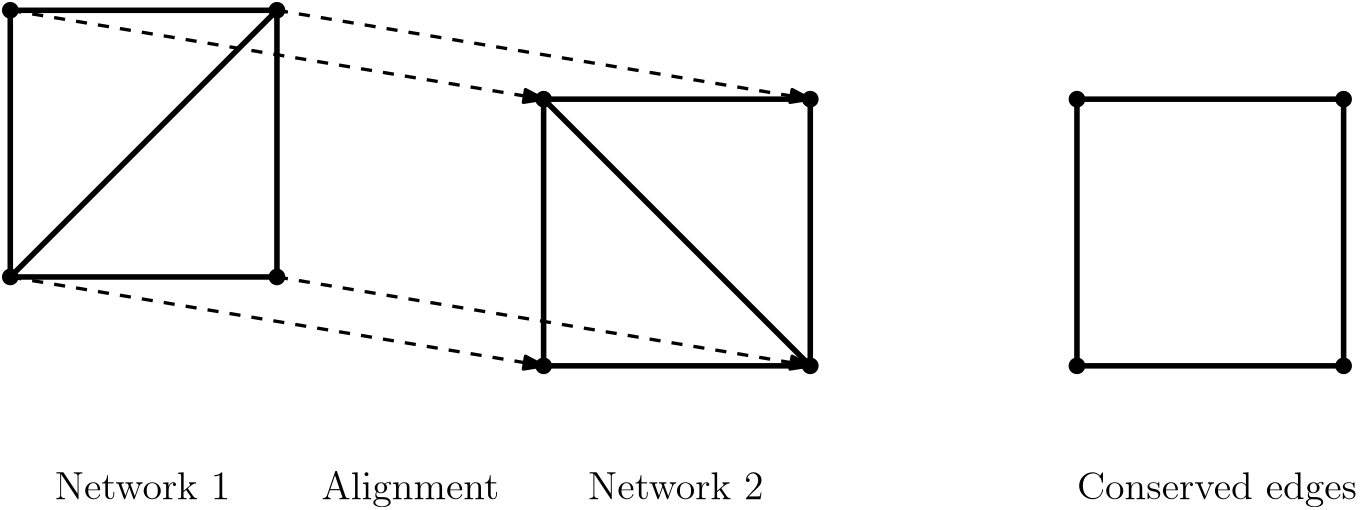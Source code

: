 <?xml version="1.0"?>
<!DOCTYPE ipe SYSTEM "ipe.dtd">
<ipe version="70107" creator="Ipe 7.1.8">
<info created="D:20151101181621" modified="D:20151101181621"/>
<ipestyle name="basic">
<symbol name="arrow/arc(spx)">
<path stroke="sym-stroke" fill="sym-stroke" pen="sym-pen">
0 0 m
-1 0.333 l
-1 -0.333 l
h
</path>
</symbol>
<symbol name="arrow/farc(spx)">
<path stroke="sym-stroke" fill="white" pen="sym-pen">
0 0 m
-1 0.333 l
-1 -0.333 l
h
</path>
</symbol>
<symbol name="arrow/ptarc(spx)">
<path stroke="sym-stroke" fill="sym-stroke" pen="sym-pen">
0 0 m
-1 0.333 l
-0.8 0 l
-1 -0.333 l
h
</path>
</symbol>
<symbol name="arrow/fptarc(spx)">
<path stroke="sym-stroke" fill="white" pen="sym-pen">
0 0 m
-1 0.333 l
-0.8 0 l
-1 -0.333 l
h
</path>
</symbol>
<symbol name="mark/circle(sx)" transformations="translations">
<path fill="sym-stroke">
0.6 0 0 0.6 0 0 e
0.4 0 0 0.4 0 0 e
</path>
</symbol>
<symbol name="mark/disk(sx)" transformations="translations">
<path fill="sym-stroke">
0.6 0 0 0.6 0 0 e
</path>
</symbol>
<symbol name="mark/fdisk(sfx)" transformations="translations">
<group>
<path fill="sym-fill">
0.5 0 0 0.5 0 0 e
</path>
<path fill="sym-stroke" fillrule="eofill">
0.6 0 0 0.6 0 0 e
0.4 0 0 0.4 0 0 e
</path>
</group>
</symbol>
<symbol name="mark/box(sx)" transformations="translations">
<path fill="sym-stroke" fillrule="eofill">
-0.6 -0.6 m
0.6 -0.6 l
0.6 0.6 l
-0.6 0.6 l
h
-0.4 -0.4 m
0.4 -0.4 l
0.4 0.4 l
-0.4 0.4 l
h
</path>
</symbol>
<symbol name="mark/square(sx)" transformations="translations">
<path fill="sym-stroke">
-0.6 -0.6 m
0.6 -0.6 l
0.6 0.6 l
-0.6 0.6 l
h
</path>
</symbol>
<symbol name="mark/fsquare(sfx)" transformations="translations">
<group>
<path fill="sym-fill">
-0.5 -0.5 m
0.5 -0.5 l
0.5 0.5 l
-0.5 0.5 l
h
</path>
<path fill="sym-stroke" fillrule="eofill">
-0.6 -0.6 m
0.6 -0.6 l
0.6 0.6 l
-0.6 0.6 l
h
-0.4 -0.4 m
0.4 -0.4 l
0.4 0.4 l
-0.4 0.4 l
h
</path>
</group>
</symbol>
<symbol name="mark/cross(sx)" transformations="translations">
<group>
<path fill="sym-stroke">
-0.43 -0.57 m
0.57 0.43 l
0.43 0.57 l
-0.57 -0.43 l
h
</path>
<path fill="sym-stroke">
-0.43 0.57 m
0.57 -0.43 l
0.43 -0.57 l
-0.57 0.43 l
h
</path>
</group>
</symbol>
<symbol name="arrow/fnormal(spx)">
<path stroke="sym-stroke" fill="white" pen="sym-pen">
0 0 m
-1 0.333 l
-1 -0.333 l
h
</path>
</symbol>
<symbol name="arrow/pointed(spx)">
<path stroke="sym-stroke" fill="sym-stroke" pen="sym-pen">
0 0 m
-1 0.333 l
-0.8 0 l
-1 -0.333 l
h
</path>
</symbol>
<symbol name="arrow/fpointed(spx)">
<path stroke="sym-stroke" fill="white" pen="sym-pen">
0 0 m
-1 0.333 l
-0.8 0 l
-1 -0.333 l
h
</path>
</symbol>
<symbol name="arrow/linear(spx)">
<path stroke="sym-stroke" pen="sym-pen">
-1 0.333 m
0 0 l
-1 -0.333 l
</path>
</symbol>
<symbol name="arrow/fdouble(spx)">
<path stroke="sym-stroke" fill="white" pen="sym-pen">
0 0 m
-1 0.333 l
-1 -0.333 l
h
-1 0 m
-2 0.333 l
-2 -0.333 l
h
</path>
</symbol>
<symbol name="arrow/double(spx)">
<path stroke="sym-stroke" fill="sym-stroke" pen="sym-pen">
0 0 m
-1 0.333 l
-1 -0.333 l
h
-1 0 m
-2 0.333 l
-2 -0.333 l
h
</path>
</symbol>
<pen name="heavier" value="0.8"/>
<pen name="fat" value="1.2"/>
<pen name="ultrafat" value="2"/>
<symbolsize name="large" value="5"/>
<symbolsize name="small" value="2"/>
<symbolsize name="tiny" value="1.1"/>
<arrowsize name="large" value="10"/>
<arrowsize name="small" value="5"/>
<arrowsize name="tiny" value="3"/>
<color name="red" value="1 0 0"/>
<color name="green" value="0 1 0"/>
<color name="blue" value="0 0 1"/>
<color name="yellow" value="1 1 0"/>
<color name="orange" value="1 0.647 0"/>
<color name="gold" value="1 0.843 0"/>
<color name="purple" value="0.627 0.125 0.941"/>
<color name="gray" value="0.745"/>
<color name="brown" value="0.647 0.165 0.165"/>
<color name="navy" value="0 0 0.502"/>
<color name="pink" value="1 0.753 0.796"/>
<color name="seagreen" value="0.18 0.545 0.341"/>
<color name="turquoise" value="0.251 0.878 0.816"/>
<color name="violet" value="0.933 0.51 0.933"/>
<color name="darkblue" value="0 0 0.545"/>
<color name="darkcyan" value="0 0.545 0.545"/>
<color name="darkgray" value="0.663"/>
<color name="darkgreen" value="0 0.392 0"/>
<color name="darkmagenta" value="0.545 0 0.545"/>
<color name="darkorange" value="1 0.549 0"/>
<color name="darkred" value="0.545 0 0"/>
<color name="lightblue" value="0.678 0.847 0.902"/>
<color name="lightcyan" value="0.878 1 1"/>
<color name="lightgray" value="0.827"/>
<color name="lightgreen" value="0.565 0.933 0.565"/>
<color name="lightyellow" value="1 1 0.878"/>
<dashstyle name="dashed" value="[4] 0"/>
<dashstyle name="dotted" value="[1 3] 0"/>
<dashstyle name="dash dotted" value="[4 2 1 2] 0"/>
<dashstyle name="dash dot dotted" value="[4 2 1 2 1 2] 0"/>
<textsize name="large" value="\large"/>
<textsize name="Large" value="\Large"/>
<textsize name="LARGE" value="\LARGE"/>
<textsize name="huge" value="\huge"/>
<textsize name="Huge" value="\Huge"/>
<textsize name="small" value="\small"/>
<textsize name="footnote" value="\footnotesize"/>
<textsize name="tiny" value="\tiny"/>
<textstyle name="center" begin="\begin{center}" end="\end{center}"/>
<textstyle name="itemize" begin="\begin{itemize}" end="\end{itemize}"/>
<textstyle name="item" begin="\begin{itemize}\item{}" end="\end{itemize}"/>
<gridsize name="4 pts" value="4"/>
<gridsize name="8 pts (~3 mm)" value="8"/>
<gridsize name="16 pts (~6 mm)" value="16"/>
<gridsize name="32 pts (~12 mm)" value="32"/>
<gridsize name="10 pts (~3.5 mm)" value="10"/>
<gridsize name="20 pts (~7 mm)" value="20"/>
<gridsize name="14 pts (~5 mm)" value="14"/>
<gridsize name="28 pts (~10 mm)" value="28"/>
<gridsize name="56 pts (~20 mm)" value="56"/>
<anglesize name="90 deg" value="90"/>
<anglesize name="60 deg" value="60"/>
<anglesize name="45 deg" value="45"/>
<anglesize name="30 deg" value="30"/>
<anglesize name="22.5 deg" value="22.5"/>
<tiling name="falling" angle="-60" step="4" width="1"/>
<tiling name="rising" angle="30" step="4" width="1"/>
</ipestyle>
<page>
<layer name="alpha"/>
<view layers="alpha" active="alpha"/>
<use layer="alpha" matrix="1 0 0 1 -112 0" name="mark/disk(sx)" pos="128 448" size="normal" stroke="black"/>
<use matrix="1 0 0 1 -112 0" name="mark/disk(sx)" pos="128 448" size="large" stroke="black"/>
<use matrix="1 0 0 1 -112 0" name="mark/disk(sx)" pos="224 448" size="large" stroke="black"/>
<use matrix="1 0 0 1 -112 0" name="mark/disk(sx)" pos="128 352" size="large" stroke="black"/>
<use matrix="1 0 0 1 -112 0" name="mark/disk(sx)" pos="224 352" size="large" stroke="black"/>
<path matrix="1 0 0 1 -112 0" stroke="black" pen="ultrafat">
128 352 m
128 448 l
224 448 l
224 352 l
128 352 l
224 448 l
</path>
<use matrix="1 0 0 1 -112 0" name="mark/disk(sx)" pos="320 416" size="large" stroke="black"/>
<use matrix="1 0 0 1 -112 0" name="mark/disk(sx)" pos="416 416" size="large" stroke="black"/>
<use matrix="1 0 0 1 -112 0" name="mark/disk(sx)" pos="320 320" size="large" stroke="black"/>
<use matrix="1 0 0 1 -112 0" name="mark/disk(sx)" pos="416 320" size="large" stroke="black"/>
<path matrix="1 0 0 1 -144 0" stroke="black" pen="ultrafat">
448 320 m
352 320 l
352 416 l
448 416 l
448 320 l
352 416 l
352 416 l
</path>
<path matrix="1 0 0 1 -112 0" stroke="black" dash="dashed" pen="fat" arrow="normal/normal">
224 448 m
416 416 l
</path>
<path matrix="1 0 0 1 -112 0" stroke="black" dash="dashed" pen="fat" arrow="normal/normal">
224 352 m
416 320 l
</path>
<path matrix="1 0 0 1 -112 0" stroke="black" dash="dashed" pen="fat" arrow="normal/normal">
128 352 m
320 320 l
</path>
<path matrix="1 0 0 1 -112 0" stroke="black" dash="dashed" pen="fat" arrow="normal/normal">
128 448 m
320 416 l
</path>
<use matrix="1 0 0 1 -48 -16" name="mark/disk(sx)" pos="448 432" size="large" stroke="black"/>
<use matrix="1 0 0 1 -48 -16" name="mark/disk(sx)" pos="544 432" size="large" stroke="black"/>
<use matrix="1 0 0 1 -48 -16" name="mark/disk(sx)" pos="544 336" size="large" stroke="black"/>
<use matrix="1 0 0 1 -48 -16" name="mark/disk(sx)" pos="448 336" size="large" stroke="black"/>
<path matrix="1 0 0 1 -48 -16" stroke="black" pen="ultrafat">
448 336 m
448 432 l
544 432 l
544 336 l
448 336 l
</path>
<text matrix="1 0 0 1 16 -16" transformations="translations" pos="16 288" stroke="black" type="label" width="63.207" height="9.963" depth="0" valign="baseline" size="Large">Network 1</text>
<text matrix="1 0 0 1 16 -16" transformations="translations" pos="112 288" stroke="black" type="label" width="63.988" height="9.962" depth="2.79" valign="baseline" size="Large">Alignment</text>
<text matrix="1 0 0 1 16 -16" transformations="translations" pos="208 288" stroke="black" type="label" width="63.207" height="9.963" depth="0" valign="baseline" size="Large">Network 2</text>
<text matrix="1 0 0 1 -48 -16" transformations="translations" pos="448 288" stroke="black" type="label" width="100.827" height="9.962" depth="2.79" valign="baseline" size="Large">Conserved edges</text>
</page>
</ipe>
